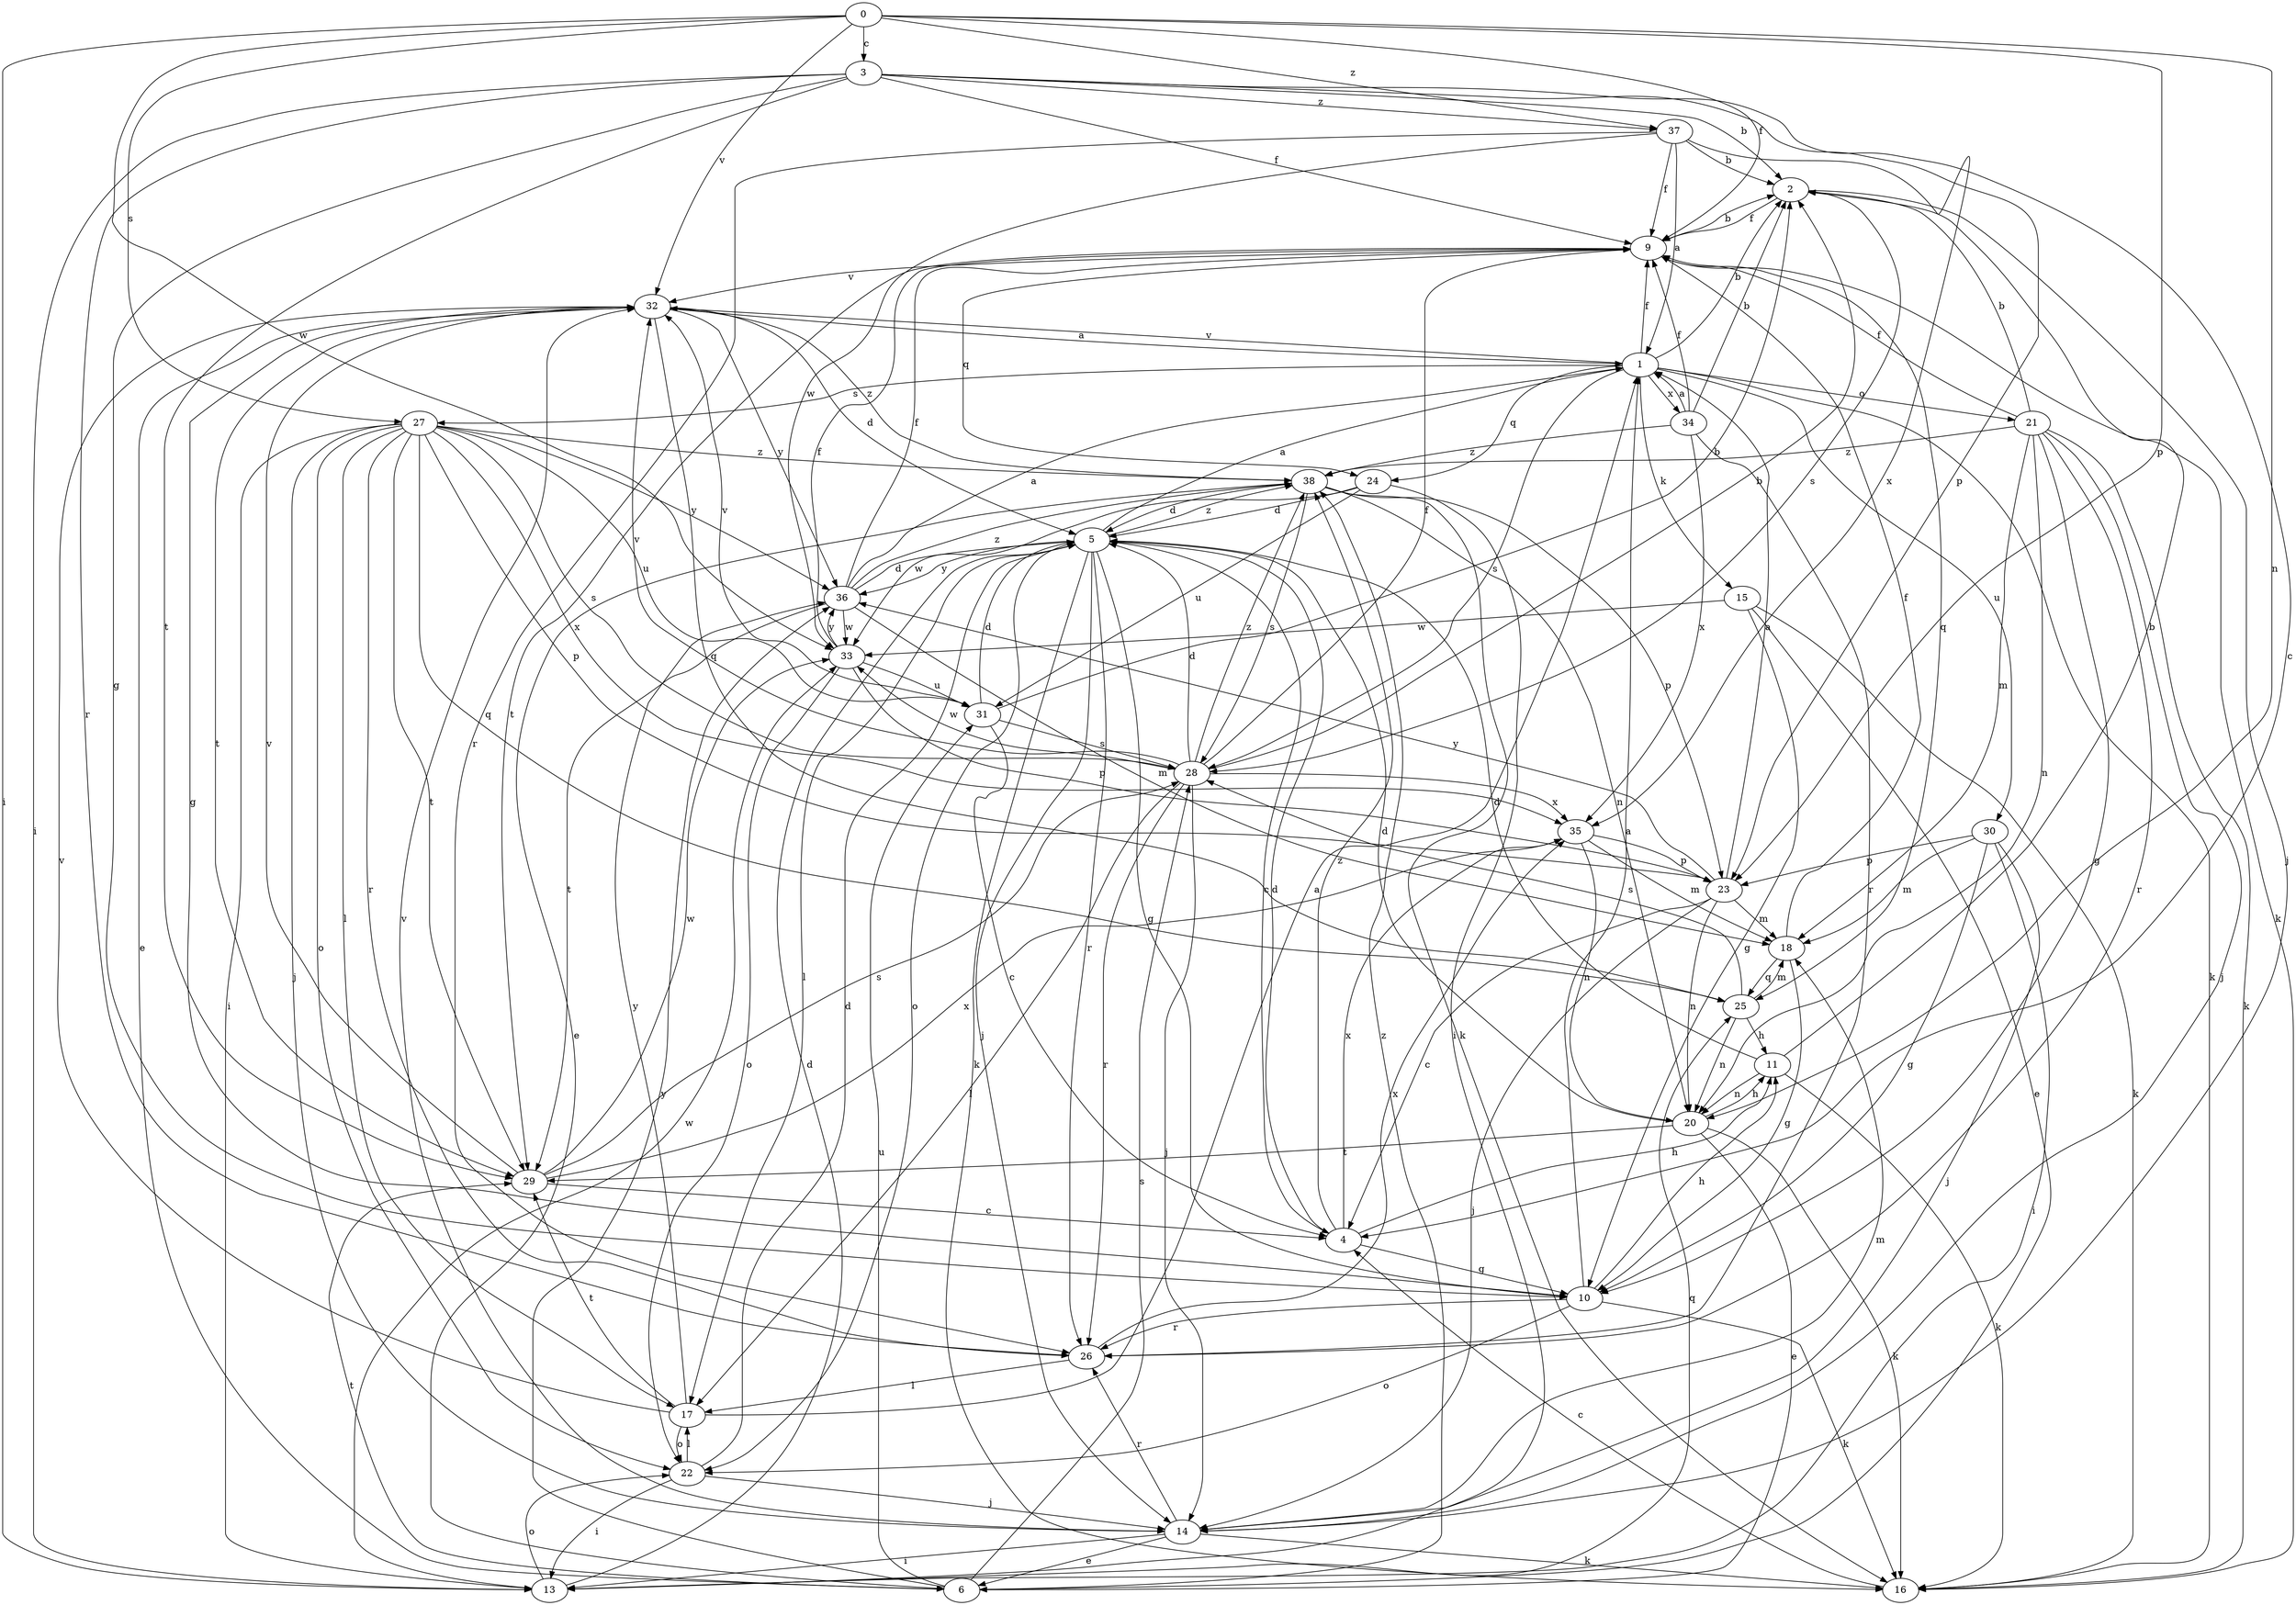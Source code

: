 strict digraph  {
0;
1;
2;
3;
4;
5;
6;
9;
10;
11;
13;
14;
15;
16;
17;
18;
20;
21;
22;
23;
24;
25;
26;
27;
28;
29;
30;
31;
32;
33;
34;
35;
36;
37;
38;
0 -> 3  [label=c];
0 -> 9  [label=f];
0 -> 13  [label=i];
0 -> 20  [label=n];
0 -> 23  [label=p];
0 -> 27  [label=s];
0 -> 32  [label=v];
0 -> 33  [label=w];
0 -> 37  [label=z];
1 -> 2  [label=b];
1 -> 9  [label=f];
1 -> 15  [label=k];
1 -> 16  [label=k];
1 -> 21  [label=o];
1 -> 24  [label=q];
1 -> 27  [label=s];
1 -> 28  [label=s];
1 -> 30  [label=u];
1 -> 32  [label=v];
1 -> 34  [label=x];
2 -> 9  [label=f];
2 -> 14  [label=j];
2 -> 28  [label=s];
3 -> 2  [label=b];
3 -> 4  [label=c];
3 -> 9  [label=f];
3 -> 10  [label=g];
3 -> 13  [label=i];
3 -> 23  [label=p];
3 -> 26  [label=r];
3 -> 29  [label=t];
3 -> 37  [label=z];
4 -> 5  [label=d];
4 -> 10  [label=g];
4 -> 11  [label=h];
4 -> 35  [label=x];
4 -> 38  [label=z];
5 -> 1  [label=a];
5 -> 4  [label=c];
5 -> 10  [label=g];
5 -> 14  [label=j];
5 -> 16  [label=k];
5 -> 17  [label=l];
5 -> 22  [label=o];
5 -> 26  [label=r];
5 -> 36  [label=y];
5 -> 38  [label=z];
6 -> 28  [label=s];
6 -> 29  [label=t];
6 -> 31  [label=u];
6 -> 36  [label=y];
6 -> 38  [label=z];
9 -> 2  [label=b];
9 -> 16  [label=k];
9 -> 24  [label=q];
9 -> 25  [label=q];
9 -> 29  [label=t];
9 -> 32  [label=v];
10 -> 1  [label=a];
10 -> 11  [label=h];
10 -> 16  [label=k];
10 -> 22  [label=o];
10 -> 26  [label=r];
11 -> 2  [label=b];
11 -> 5  [label=d];
11 -> 16  [label=k];
11 -> 20  [label=n];
13 -> 5  [label=d];
13 -> 22  [label=o];
13 -> 25  [label=q];
13 -> 33  [label=w];
14 -> 6  [label=e];
14 -> 13  [label=i];
14 -> 16  [label=k];
14 -> 18  [label=m];
14 -> 26  [label=r];
14 -> 32  [label=v];
15 -> 6  [label=e];
15 -> 10  [label=g];
15 -> 16  [label=k];
15 -> 33  [label=w];
16 -> 4  [label=c];
17 -> 1  [label=a];
17 -> 22  [label=o];
17 -> 29  [label=t];
17 -> 32  [label=v];
17 -> 36  [label=y];
18 -> 9  [label=f];
18 -> 10  [label=g];
18 -> 25  [label=q];
20 -> 5  [label=d];
20 -> 6  [label=e];
20 -> 11  [label=h];
20 -> 16  [label=k];
20 -> 29  [label=t];
21 -> 2  [label=b];
21 -> 9  [label=f];
21 -> 10  [label=g];
21 -> 14  [label=j];
21 -> 16  [label=k];
21 -> 18  [label=m];
21 -> 20  [label=n];
21 -> 26  [label=r];
21 -> 38  [label=z];
22 -> 5  [label=d];
22 -> 13  [label=i];
22 -> 14  [label=j];
22 -> 17  [label=l];
23 -> 1  [label=a];
23 -> 4  [label=c];
23 -> 14  [label=j];
23 -> 18  [label=m];
23 -> 20  [label=n];
23 -> 36  [label=y];
24 -> 5  [label=d];
24 -> 13  [label=i];
24 -> 31  [label=u];
24 -> 33  [label=w];
25 -> 11  [label=h];
25 -> 18  [label=m];
25 -> 20  [label=n];
25 -> 28  [label=s];
26 -> 17  [label=l];
26 -> 35  [label=x];
27 -> 13  [label=i];
27 -> 14  [label=j];
27 -> 17  [label=l];
27 -> 22  [label=o];
27 -> 23  [label=p];
27 -> 25  [label=q];
27 -> 26  [label=r];
27 -> 28  [label=s];
27 -> 29  [label=t];
27 -> 31  [label=u];
27 -> 35  [label=x];
27 -> 36  [label=y];
27 -> 38  [label=z];
28 -> 2  [label=b];
28 -> 5  [label=d];
28 -> 9  [label=f];
28 -> 14  [label=j];
28 -> 17  [label=l];
28 -> 26  [label=r];
28 -> 32  [label=v];
28 -> 33  [label=w];
28 -> 35  [label=x];
28 -> 38  [label=z];
29 -> 4  [label=c];
29 -> 28  [label=s];
29 -> 32  [label=v];
29 -> 33  [label=w];
29 -> 35  [label=x];
30 -> 10  [label=g];
30 -> 13  [label=i];
30 -> 14  [label=j];
30 -> 18  [label=m];
30 -> 23  [label=p];
31 -> 2  [label=b];
31 -> 4  [label=c];
31 -> 5  [label=d];
31 -> 28  [label=s];
31 -> 32  [label=v];
32 -> 1  [label=a];
32 -> 5  [label=d];
32 -> 6  [label=e];
32 -> 10  [label=g];
32 -> 25  [label=q];
32 -> 29  [label=t];
32 -> 36  [label=y];
32 -> 38  [label=z];
33 -> 9  [label=f];
33 -> 22  [label=o];
33 -> 23  [label=p];
33 -> 31  [label=u];
33 -> 36  [label=y];
34 -> 1  [label=a];
34 -> 2  [label=b];
34 -> 9  [label=f];
34 -> 26  [label=r];
34 -> 35  [label=x];
34 -> 38  [label=z];
35 -> 18  [label=m];
35 -> 20  [label=n];
35 -> 23  [label=p];
36 -> 1  [label=a];
36 -> 5  [label=d];
36 -> 9  [label=f];
36 -> 18  [label=m];
36 -> 29  [label=t];
36 -> 33  [label=w];
36 -> 38  [label=z];
37 -> 1  [label=a];
37 -> 2  [label=b];
37 -> 9  [label=f];
37 -> 26  [label=r];
37 -> 33  [label=w];
37 -> 35  [label=x];
38 -> 5  [label=d];
38 -> 6  [label=e];
38 -> 16  [label=k];
38 -> 20  [label=n];
38 -> 23  [label=p];
38 -> 28  [label=s];
}
